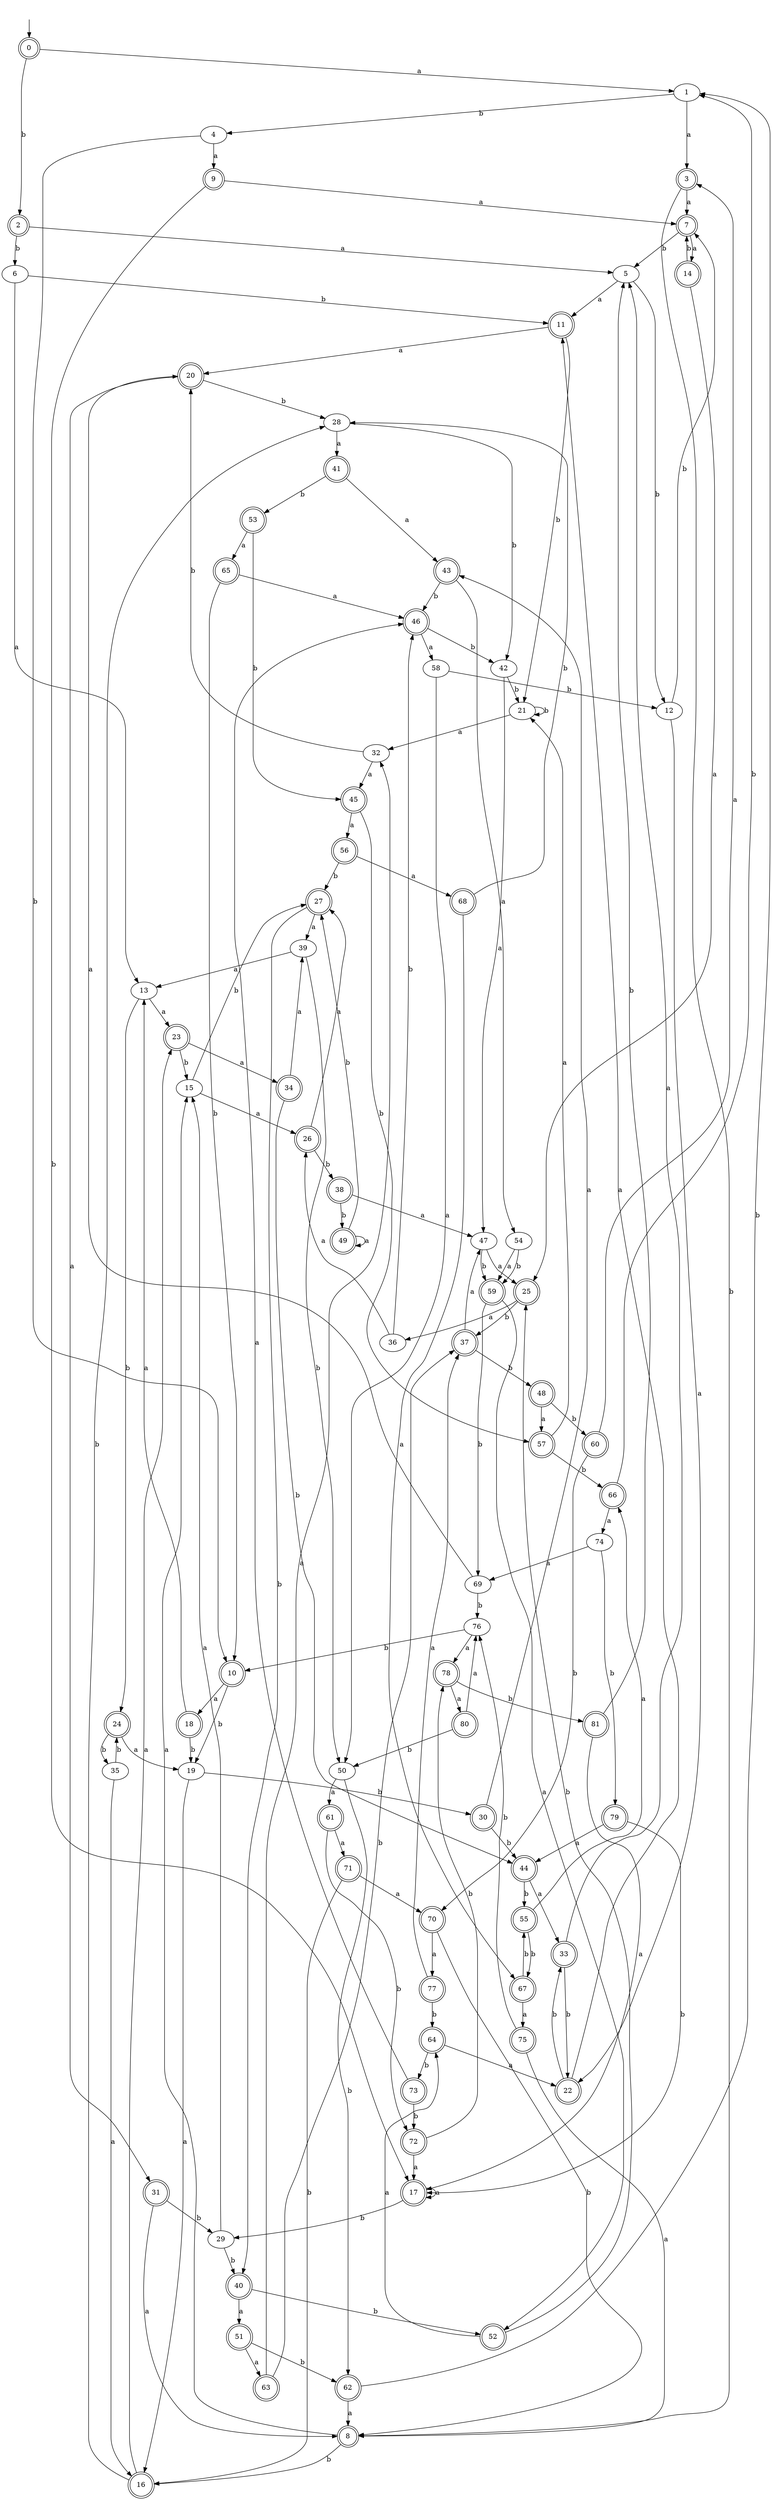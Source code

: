 digraph RandomDFA {
  __start0 [label="", shape=none];
  __start0 -> 0 [label=""];
  0 [shape=circle] [shape=doublecircle]
  0 -> 1 [label="a"]
  0 -> 2 [label="b"]
  1
  1 -> 3 [label="a"]
  1 -> 4 [label="b"]
  2 [shape=doublecircle]
  2 -> 5 [label="a"]
  2 -> 6 [label="b"]
  3 [shape=doublecircle]
  3 -> 7 [label="a"]
  3 -> 8 [label="b"]
  4
  4 -> 9 [label="a"]
  4 -> 10 [label="b"]
  5
  5 -> 11 [label="a"]
  5 -> 12 [label="b"]
  6
  6 -> 13 [label="a"]
  6 -> 11 [label="b"]
  7 [shape=doublecircle]
  7 -> 14 [label="a"]
  7 -> 5 [label="b"]
  8 [shape=doublecircle]
  8 -> 15 [label="a"]
  8 -> 16 [label="b"]
  9 [shape=doublecircle]
  9 -> 7 [label="a"]
  9 -> 17 [label="b"]
  10 [shape=doublecircle]
  10 -> 18 [label="a"]
  10 -> 19 [label="b"]
  11 [shape=doublecircle]
  11 -> 20 [label="a"]
  11 -> 21 [label="b"]
  12
  12 -> 22 [label="a"]
  12 -> 7 [label="b"]
  13
  13 -> 23 [label="a"]
  13 -> 24 [label="b"]
  14 [shape=doublecircle]
  14 -> 25 [label="a"]
  14 -> 7 [label="b"]
  15
  15 -> 26 [label="a"]
  15 -> 27 [label="b"]
  16 [shape=doublecircle]
  16 -> 23 [label="a"]
  16 -> 28 [label="b"]
  17 [shape=doublecircle]
  17 -> 17 [label="a"]
  17 -> 29 [label="b"]
  18 [shape=doublecircle]
  18 -> 13 [label="a"]
  18 -> 19 [label="b"]
  19
  19 -> 16 [label="a"]
  19 -> 30 [label="b"]
  20 [shape=doublecircle]
  20 -> 31 [label="a"]
  20 -> 28 [label="b"]
  21
  21 -> 32 [label="a"]
  21 -> 21 [label="b"]
  22 [shape=doublecircle]
  22 -> 11 [label="a"]
  22 -> 33 [label="b"]
  23 [shape=doublecircle]
  23 -> 34 [label="a"]
  23 -> 15 [label="b"]
  24 [shape=doublecircle]
  24 -> 19 [label="a"]
  24 -> 35 [label="b"]
  25 [shape=doublecircle]
  25 -> 36 [label="a"]
  25 -> 37 [label="b"]
  26 [shape=doublecircle]
  26 -> 27 [label="a"]
  26 -> 38 [label="b"]
  27 [shape=doublecircle]
  27 -> 39 [label="a"]
  27 -> 40 [label="b"]
  28
  28 -> 41 [label="a"]
  28 -> 42 [label="b"]
  29
  29 -> 15 [label="a"]
  29 -> 40 [label="b"]
  30 [shape=doublecircle]
  30 -> 43 [label="a"]
  30 -> 44 [label="b"]
  31 [shape=doublecircle]
  31 -> 8 [label="a"]
  31 -> 29 [label="b"]
  32
  32 -> 45 [label="a"]
  32 -> 20 [label="b"]
  33 [shape=doublecircle]
  33 -> 5 [label="a"]
  33 -> 22 [label="b"]
  34 [shape=doublecircle]
  34 -> 39 [label="a"]
  34 -> 44 [label="b"]
  35
  35 -> 16 [label="a"]
  35 -> 24 [label="b"]
  36
  36 -> 26 [label="a"]
  36 -> 46 [label="b"]
  37 [shape=doublecircle]
  37 -> 47 [label="a"]
  37 -> 48 [label="b"]
  38 [shape=doublecircle]
  38 -> 47 [label="a"]
  38 -> 49 [label="b"]
  39
  39 -> 13 [label="a"]
  39 -> 50 [label="b"]
  40 [shape=doublecircle]
  40 -> 51 [label="a"]
  40 -> 52 [label="b"]
  41 [shape=doublecircle]
  41 -> 43 [label="a"]
  41 -> 53 [label="b"]
  42
  42 -> 47 [label="a"]
  42 -> 21 [label="b"]
  43 [shape=doublecircle]
  43 -> 54 [label="a"]
  43 -> 46 [label="b"]
  44 [shape=doublecircle]
  44 -> 33 [label="a"]
  44 -> 55 [label="b"]
  45 [shape=doublecircle]
  45 -> 56 [label="a"]
  45 -> 57 [label="b"]
  46 [shape=doublecircle]
  46 -> 58 [label="a"]
  46 -> 42 [label="b"]
  47
  47 -> 25 [label="a"]
  47 -> 59 [label="b"]
  48 [shape=doublecircle]
  48 -> 57 [label="a"]
  48 -> 60 [label="b"]
  49 [shape=doublecircle]
  49 -> 49 [label="a"]
  49 -> 27 [label="b"]
  50
  50 -> 61 [label="a"]
  50 -> 62 [label="b"]
  51 [shape=doublecircle]
  51 -> 63 [label="a"]
  51 -> 62 [label="b"]
  52 [shape=doublecircle]
  52 -> 64 [label="a"]
  52 -> 25 [label="b"]
  53 [shape=doublecircle]
  53 -> 65 [label="a"]
  53 -> 45 [label="b"]
  54
  54 -> 59 [label="a"]
  54 -> 59 [label="b"]
  55 [shape=doublecircle]
  55 -> 66 [label="a"]
  55 -> 67 [label="b"]
  56 [shape=doublecircle]
  56 -> 68 [label="a"]
  56 -> 27 [label="b"]
  57 [shape=doublecircle]
  57 -> 21 [label="a"]
  57 -> 66 [label="b"]
  58
  58 -> 50 [label="a"]
  58 -> 12 [label="b"]
  59 [shape=doublecircle]
  59 -> 52 [label="a"]
  59 -> 69 [label="b"]
  60 [shape=doublecircle]
  60 -> 3 [label="a"]
  60 -> 70 [label="b"]
  61 [shape=doublecircle]
  61 -> 71 [label="a"]
  61 -> 72 [label="b"]
  62 [shape=doublecircle]
  62 -> 8 [label="a"]
  62 -> 1 [label="b"]
  63 [shape=doublecircle]
  63 -> 32 [label="a"]
  63 -> 37 [label="b"]
  64 [shape=doublecircle]
  64 -> 22 [label="a"]
  64 -> 73 [label="b"]
  65 [shape=doublecircle]
  65 -> 46 [label="a"]
  65 -> 10 [label="b"]
  66 [shape=doublecircle]
  66 -> 74 [label="a"]
  66 -> 1 [label="b"]
  67 [shape=doublecircle]
  67 -> 75 [label="a"]
  67 -> 55 [label="b"]
  68 [shape=doublecircle]
  68 -> 67 [label="a"]
  68 -> 28 [label="b"]
  69
  69 -> 20 [label="a"]
  69 -> 76 [label="b"]
  70 [shape=doublecircle]
  70 -> 77 [label="a"]
  70 -> 8 [label="b"]
  71 [shape=doublecircle]
  71 -> 70 [label="a"]
  71 -> 16 [label="b"]
  72 [shape=doublecircle]
  72 -> 17 [label="a"]
  72 -> 78 [label="b"]
  73 [shape=doublecircle]
  73 -> 46 [label="a"]
  73 -> 72 [label="b"]
  74
  74 -> 69 [label="a"]
  74 -> 79 [label="b"]
  75 [shape=doublecircle]
  75 -> 8 [label="a"]
  75 -> 76 [label="b"]
  76
  76 -> 78 [label="a"]
  76 -> 10 [label="b"]
  77 [shape=doublecircle]
  77 -> 37 [label="a"]
  77 -> 64 [label="b"]
  78 [shape=doublecircle]
  78 -> 80 [label="a"]
  78 -> 81 [label="b"]
  79 [shape=doublecircle]
  79 -> 44 [label="a"]
  79 -> 17 [label="b"]
  80 [shape=doublecircle]
  80 -> 76 [label="a"]
  80 -> 50 [label="b"]
  81 [shape=doublecircle]
  81 -> 17 [label="a"]
  81 -> 5 [label="b"]
}
